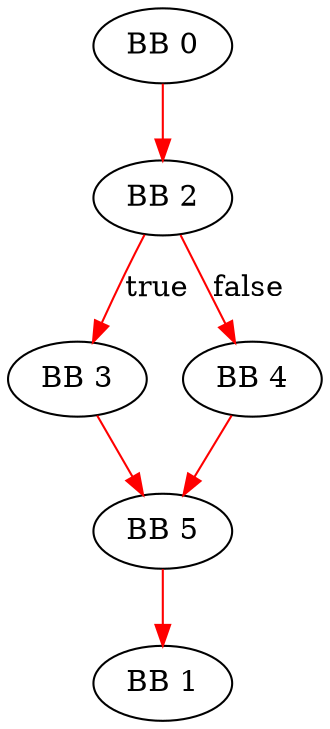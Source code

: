 Digraph G{
0 [label="BB 0" shape=ellipse]
0 -> 2 [color=red label=""]
2 [label="BB 2" shape=ellipse]
2 -> 3 [color=red label="true"]
2 -> 4 [color=red label="false"]
3 [label="BB 3" shape=ellipse]
3 -> 5 [color=red label=""]
4 [label="BB 4" shape=ellipse]
4 -> 5 [color=red label=""]
5 [label="BB 5" shape=ellipse]
5 -> 1 [color=red label=""]
1 [label="BB 1" shape=ellipse]
}
